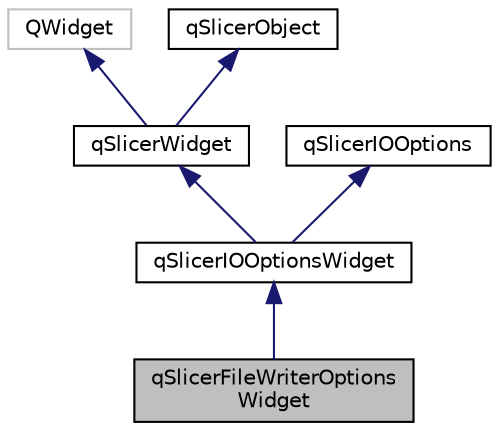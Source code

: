 digraph "qSlicerFileWriterOptionsWidget"
{
  bgcolor="transparent";
  edge [fontname="Helvetica",fontsize="10",labelfontname="Helvetica",labelfontsize="10"];
  node [fontname="Helvetica",fontsize="10",shape=record];
  Node7 [label="qSlicerFileWriterOptions\lWidget",height=0.2,width=0.4,color="black", fillcolor="grey75", style="filled", fontcolor="black"];
  Node8 -> Node7 [dir="back",color="midnightblue",fontsize="10",style="solid",fontname="Helvetica"];
  Node8 [label="qSlicerIOOptionsWidget",height=0.2,width=0.4,color="black",URL="$classqSlicerIOOptionsWidget.html"];
  Node9 -> Node8 [dir="back",color="midnightblue",fontsize="10",style="solid",fontname="Helvetica"];
  Node9 [label="qSlicerWidget",height=0.2,width=0.4,color="black",URL="$classqSlicerWidget.html"];
  Node10 -> Node9 [dir="back",color="midnightblue",fontsize="10",style="solid",fontname="Helvetica"];
  Node10 [label="QWidget",height=0.2,width=0.4,color="grey75"];
  Node11 -> Node9 [dir="back",color="midnightblue",fontsize="10",style="solid",fontname="Helvetica"];
  Node11 [label="qSlicerObject",height=0.2,width=0.4,color="black",URL="$classqSlicerObject.html"];
  Node12 -> Node8 [dir="back",color="midnightblue",fontsize="10",style="solid",fontname="Helvetica"];
  Node12 [label="qSlicerIOOptions",height=0.2,width=0.4,color="black",URL="$classqSlicerIOOptions.html"];
}
